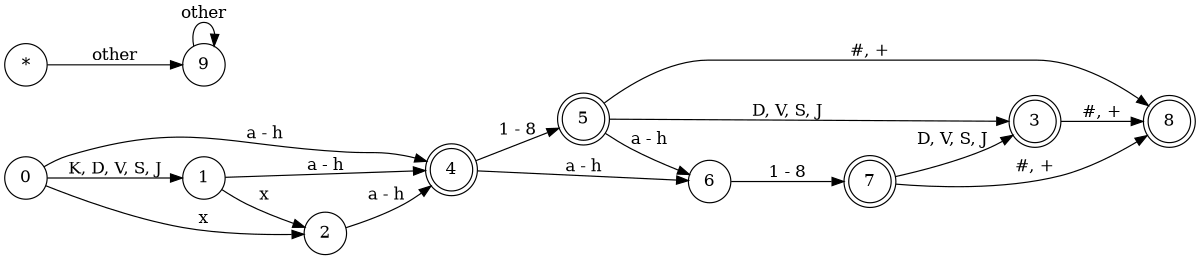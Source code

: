 digraph finite_state_machine {
	rankdir=LR;
	size="8,5"
	//node [style=filled fillcolor="#00ff005f"];
	node [style=filled fillcolor="#ffffff"];
	node [shape = doublecircle]; 
	3 4 5 7 8
	node [shape = circle];
    "*" -> 9 [label = "other"];
    9 -> 9 [label = "other"];

	0 -> 1 [label = "K, D, V, S, J"];
    0 -> 2 [label = "x"];
    0 -> 4 [label = "a - h"];
    1 -> 2 [label = "x"];
    1 -> 4 [label = "a - h"];
    2 -> 4 [label = "a - h"];
    3 -> 8 [label = "#, +"];
    4 -> 5 [label = "1 - 8"];
    4 -> 6 [label = "a - h"];
    5 -> 3 [label = "D, V, S, J"];
    5 -> 6 [label = "a - h"];
    5 -> 8 [label = "#, +"];
    6 -> 7 [label = "1 - 8"];
    7 -> 3 [label = "D, V, S, J"];
    7 -> 8 [label = "#, +"];
}

